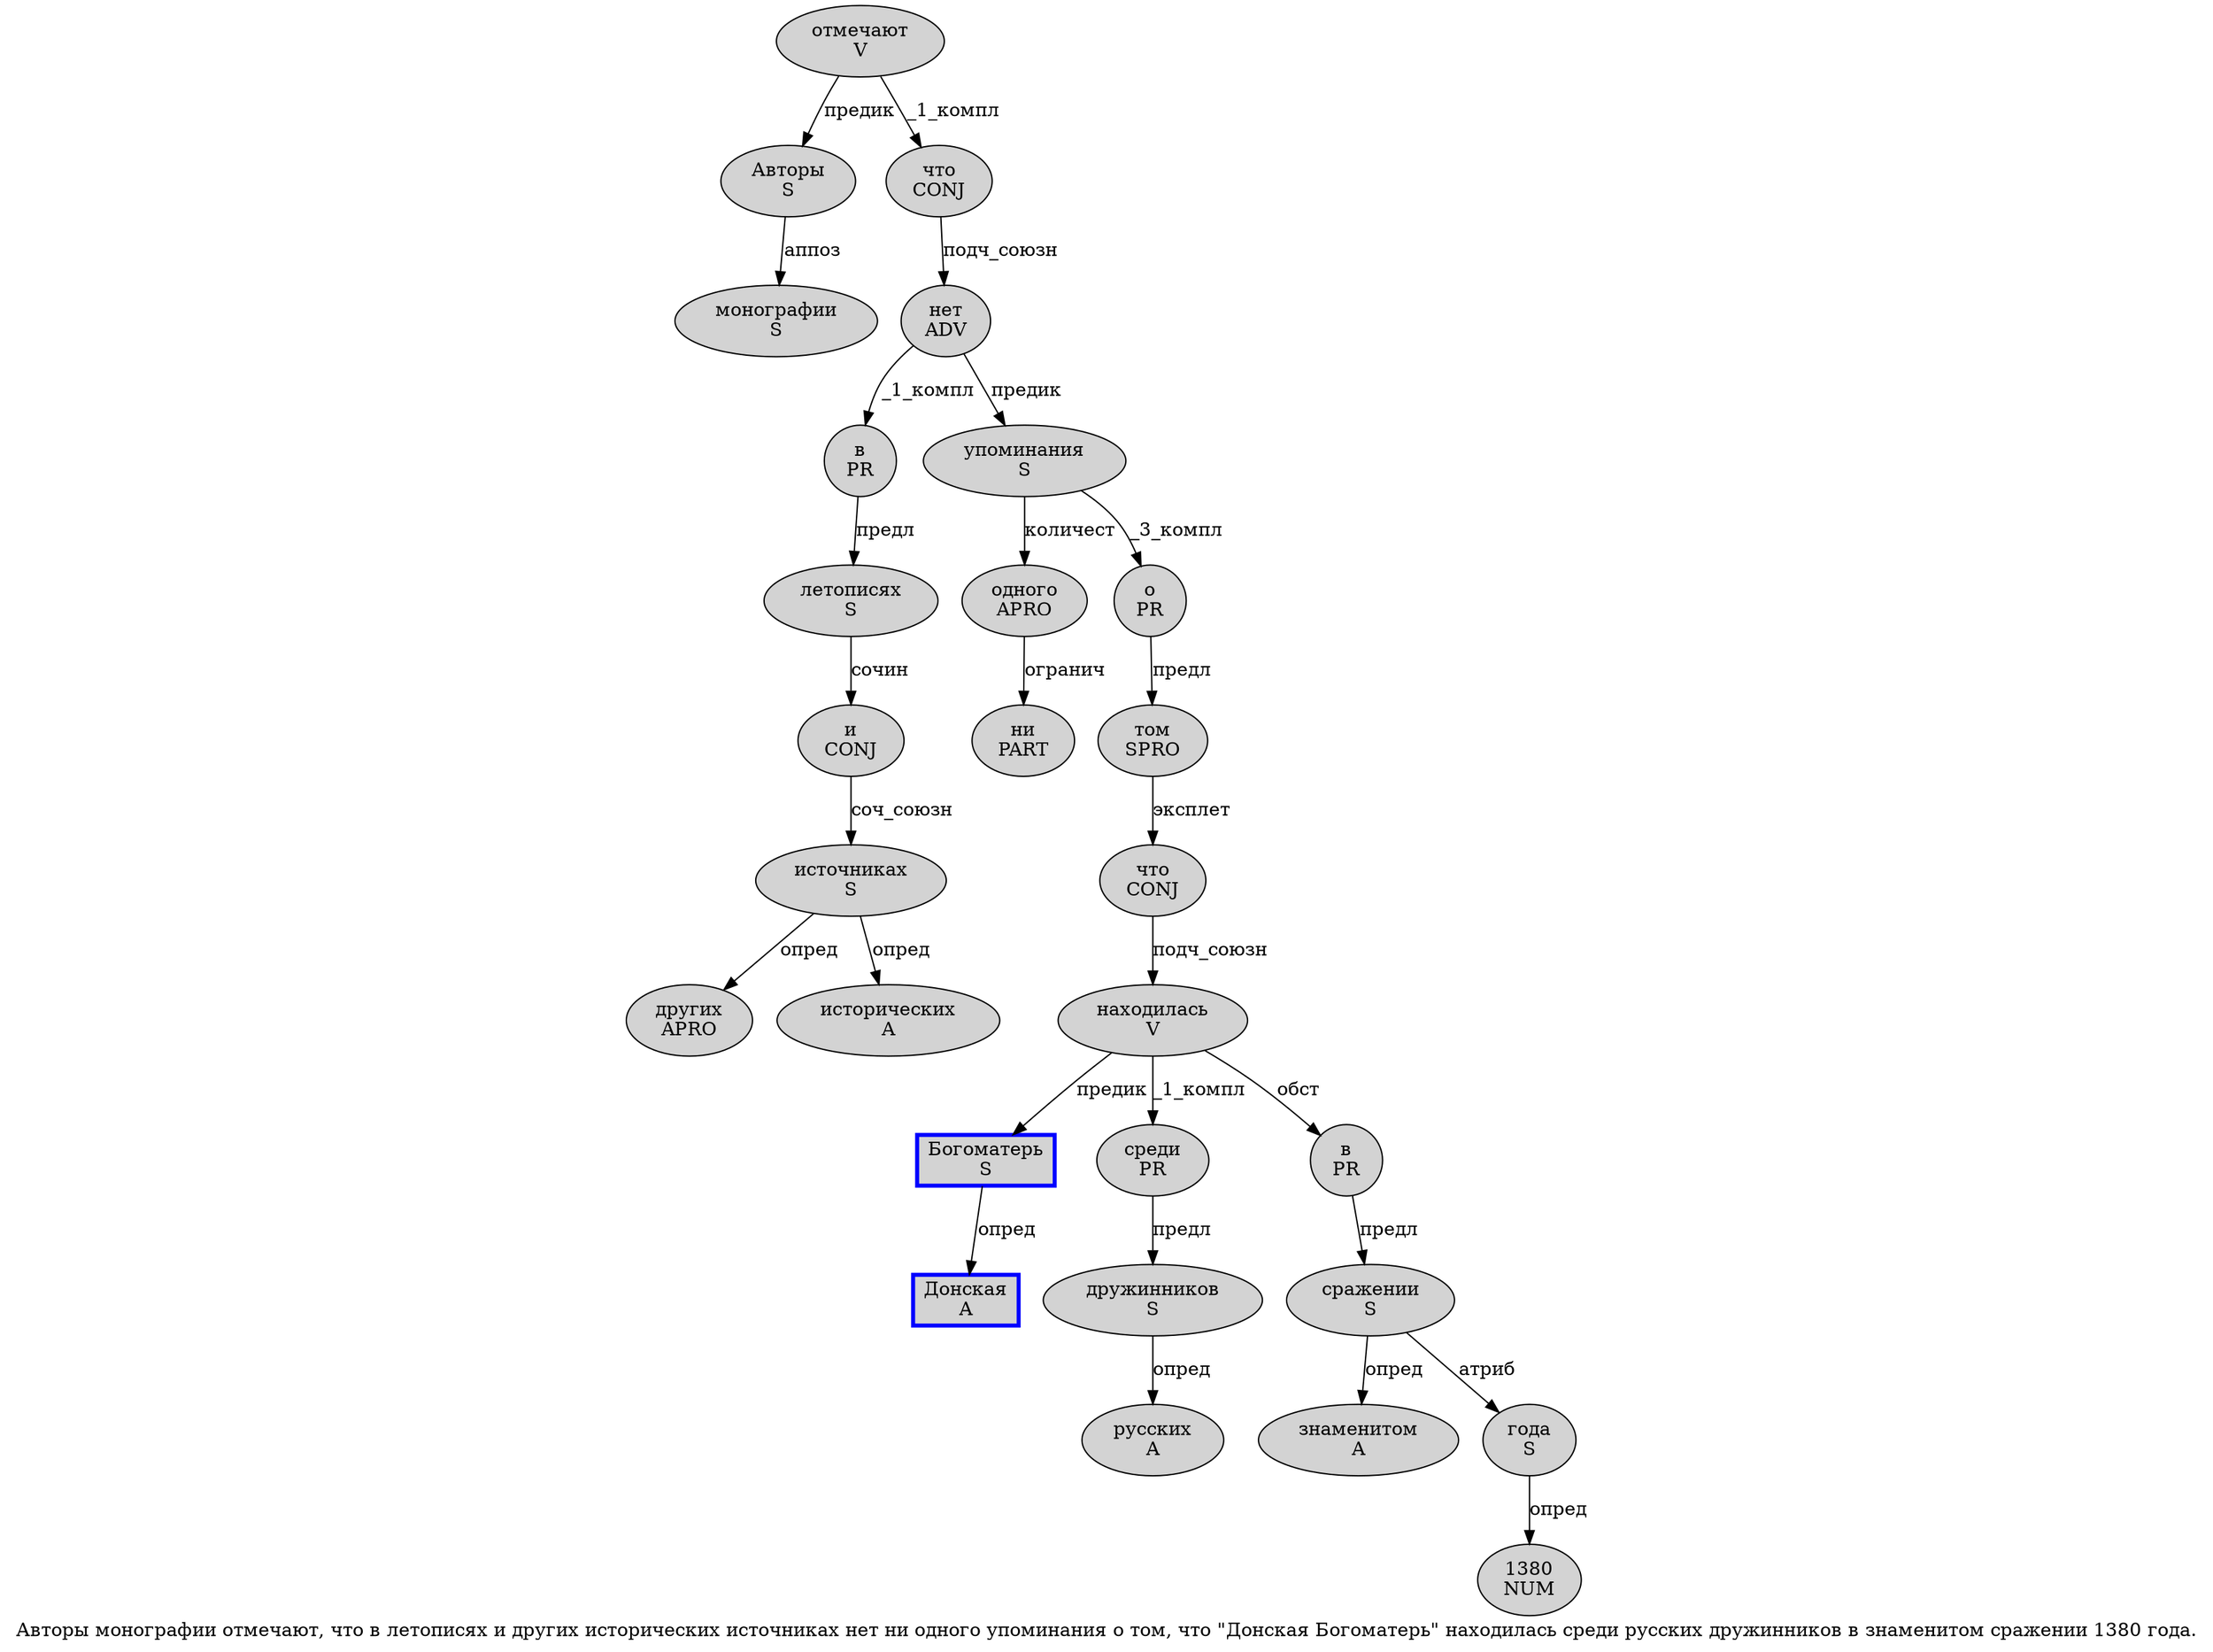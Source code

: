 digraph SENTENCE_934 {
	graph [label="Авторы монографии отмечают, что в летописях и других исторических источниках нет ни одного упоминания о том, что \"Донская Богоматерь\" находилась среди русских дружинников в знаменитом сражении 1380 года."]
	node [style=filled]
		0 [label="Авторы
S" color="" fillcolor=lightgray penwidth=1 shape=ellipse]
		1 [label="монографии
S" color="" fillcolor=lightgray penwidth=1 shape=ellipse]
		2 [label="отмечают
V" color="" fillcolor=lightgray penwidth=1 shape=ellipse]
		4 [label="что
CONJ" color="" fillcolor=lightgray penwidth=1 shape=ellipse]
		5 [label="в
PR" color="" fillcolor=lightgray penwidth=1 shape=ellipse]
		6 [label="летописях
S" color="" fillcolor=lightgray penwidth=1 shape=ellipse]
		7 [label="и
CONJ" color="" fillcolor=lightgray penwidth=1 shape=ellipse]
		8 [label="других
APRO" color="" fillcolor=lightgray penwidth=1 shape=ellipse]
		9 [label="исторических
A" color="" fillcolor=lightgray penwidth=1 shape=ellipse]
		10 [label="источниках
S" color="" fillcolor=lightgray penwidth=1 shape=ellipse]
		11 [label="нет
ADV" color="" fillcolor=lightgray penwidth=1 shape=ellipse]
		12 [label="ни
PART" color="" fillcolor=lightgray penwidth=1 shape=ellipse]
		13 [label="одного
APRO" color="" fillcolor=lightgray penwidth=1 shape=ellipse]
		14 [label="упоминания
S" color="" fillcolor=lightgray penwidth=1 shape=ellipse]
		15 [label="о
PR" color="" fillcolor=lightgray penwidth=1 shape=ellipse]
		16 [label="том
SPRO" color="" fillcolor=lightgray penwidth=1 shape=ellipse]
		18 [label="что
CONJ" color="" fillcolor=lightgray penwidth=1 shape=ellipse]
		20 [label="Донская
A" color=blue fillcolor=lightgray penwidth=3 shape=box]
		21 [label="Богоматерь
S" color=blue fillcolor=lightgray penwidth=3 shape=box]
		23 [label="находилась
V" color="" fillcolor=lightgray penwidth=1 shape=ellipse]
		24 [label="среди
PR" color="" fillcolor=lightgray penwidth=1 shape=ellipse]
		25 [label="русских
A" color="" fillcolor=lightgray penwidth=1 shape=ellipse]
		26 [label="дружинников
S" color="" fillcolor=lightgray penwidth=1 shape=ellipse]
		27 [label="в
PR" color="" fillcolor=lightgray penwidth=1 shape=ellipse]
		28 [label="знаменитом
A" color="" fillcolor=lightgray penwidth=1 shape=ellipse]
		29 [label="сражении
S" color="" fillcolor=lightgray penwidth=1 shape=ellipse]
		30 [label="1380
NUM" color="" fillcolor=lightgray penwidth=1 shape=ellipse]
		31 [label="года
S" color="" fillcolor=lightgray penwidth=1 shape=ellipse]
			11 -> 5 [label="_1_компл"]
			11 -> 14 [label="предик"]
			23 -> 21 [label="предик"]
			23 -> 24 [label="_1_компл"]
			23 -> 27 [label="обст"]
			2 -> 0 [label="предик"]
			2 -> 4 [label="_1_компл"]
			7 -> 10 [label="соч_союзн"]
			15 -> 16 [label="предл"]
			6 -> 7 [label="сочин"]
			10 -> 8 [label="опред"]
			10 -> 9 [label="опред"]
			13 -> 12 [label="огранич"]
			27 -> 29 [label="предл"]
			26 -> 25 [label="опред"]
			21 -> 20 [label="опред"]
			5 -> 6 [label="предл"]
			14 -> 13 [label="количест"]
			14 -> 15 [label="_3_компл"]
			29 -> 28 [label="опред"]
			29 -> 31 [label="атриб"]
			18 -> 23 [label="подч_союзн"]
			0 -> 1 [label="аппоз"]
			4 -> 11 [label="подч_союзн"]
			31 -> 30 [label="опред"]
			16 -> 18 [label="эксплет"]
			24 -> 26 [label="предл"]
}